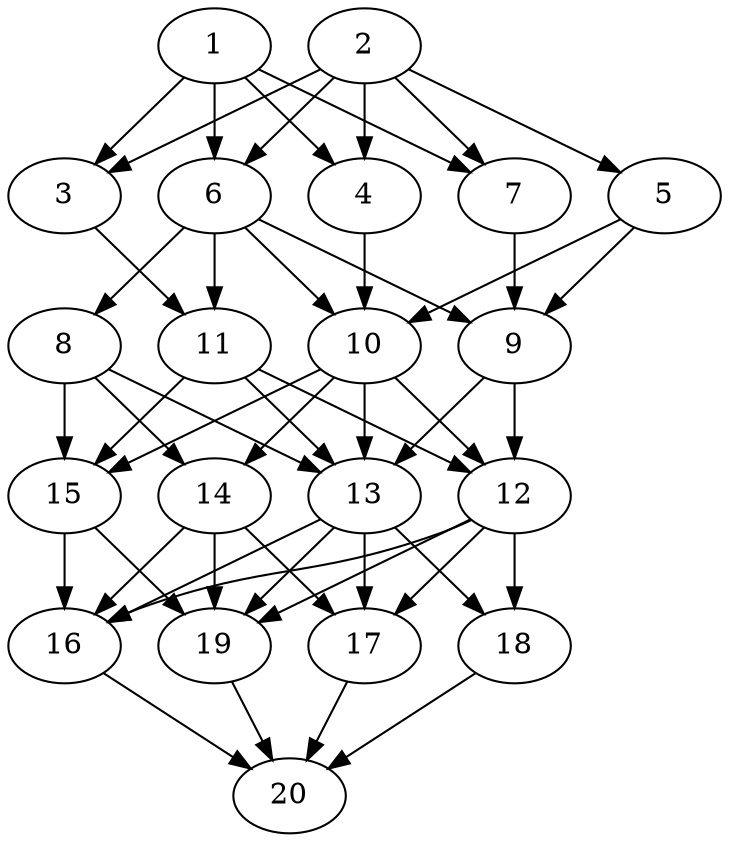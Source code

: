 // DAG automatically generated by daggen at Tue Jul 23 14:31:37 2019
// ./daggen --dot -n 20 --ccr 0.4 --fat 0.5 --regular 0.5 --density 0.8 --mindata 5242880 --maxdata 52428800 
digraph G {
  1 [size="110993920", alpha="0.17", expect_size="44397568"] 
  1 -> 3 [size ="44397568"]
  1 -> 4 [size ="44397568"]
  1 -> 6 [size ="44397568"]
  1 -> 7 [size ="44397568"]
  2 [size="104153600", alpha="0.13", expect_size="41661440"] 
  2 -> 3 [size ="41661440"]
  2 -> 4 [size ="41661440"]
  2 -> 5 [size ="41661440"]
  2 -> 6 [size ="41661440"]
  2 -> 7 [size ="41661440"]
  3 [size="97443840", alpha="0.05", expect_size="38977536"] 
  3 -> 11 [size ="38977536"]
  4 [size="76224000", alpha="0.00", expect_size="30489600"] 
  4 -> 10 [size ="30489600"]
  5 [size="100367360", alpha="0.08", expect_size="40146944"] 
  5 -> 9 [size ="40146944"]
  5 -> 10 [size ="40146944"]
  6 [size="79736320", alpha="0.10", expect_size="31894528"] 
  6 -> 8 [size ="31894528"]
  6 -> 9 [size ="31894528"]
  6 -> 10 [size ="31894528"]
  6 -> 11 [size ="31894528"]
  7 [size="82941440", alpha="0.03", expect_size="33176576"] 
  7 -> 9 [size ="33176576"]
  8 [size="46356480", alpha="0.09", expect_size="18542592"] 
  8 -> 13 [size ="18542592"]
  8 -> 14 [size ="18542592"]
  8 -> 15 [size ="18542592"]
  9 [size="62195200", alpha="0.04", expect_size="24878080"] 
  9 -> 12 [size ="24878080"]
  9 -> 13 [size ="24878080"]
  10 [size="25208320", alpha="0.16", expect_size="10083328"] 
  10 -> 12 [size ="10083328"]
  10 -> 13 [size ="10083328"]
  10 -> 14 [size ="10083328"]
  10 -> 15 [size ="10083328"]
  11 [size="51970560", alpha="0.03", expect_size="20788224"] 
  11 -> 12 [size ="20788224"]
  11 -> 13 [size ="20788224"]
  11 -> 15 [size ="20788224"]
  12 [size="35568640", alpha="0.05", expect_size="14227456"] 
  12 -> 16 [size ="14227456"]
  12 -> 17 [size ="14227456"]
  12 -> 18 [size ="14227456"]
  12 -> 19 [size ="14227456"]
  13 [size="110100480", alpha="0.00", expect_size="44040192"] 
  13 -> 16 [size ="44040192"]
  13 -> 17 [size ="44040192"]
  13 -> 18 [size ="44040192"]
  13 -> 19 [size ="44040192"]
  14 [size="24156160", alpha="0.00", expect_size="9662464"] 
  14 -> 16 [size ="9662464"]
  14 -> 17 [size ="9662464"]
  14 -> 19 [size ="9662464"]
  15 [size="26496000", alpha="0.10", expect_size="10598400"] 
  15 -> 16 [size ="10598400"]
  15 -> 19 [size ="10598400"]
  16 [size="73047040", alpha="0.13", expect_size="29218816"] 
  16 -> 20 [size ="29218816"]
  17 [size="13386240", alpha="0.13", expect_size="5354496"] 
  17 -> 20 [size ="5354496"]
  18 [size="30067200", alpha="0.18", expect_size="12026880"] 
  18 -> 20 [size ="12026880"]
  19 [size="82306560", alpha="0.07", expect_size="32922624"] 
  19 -> 20 [size ="32922624"]
  20 [size="106278400", alpha="0.07", expect_size="42511360"] 
}
